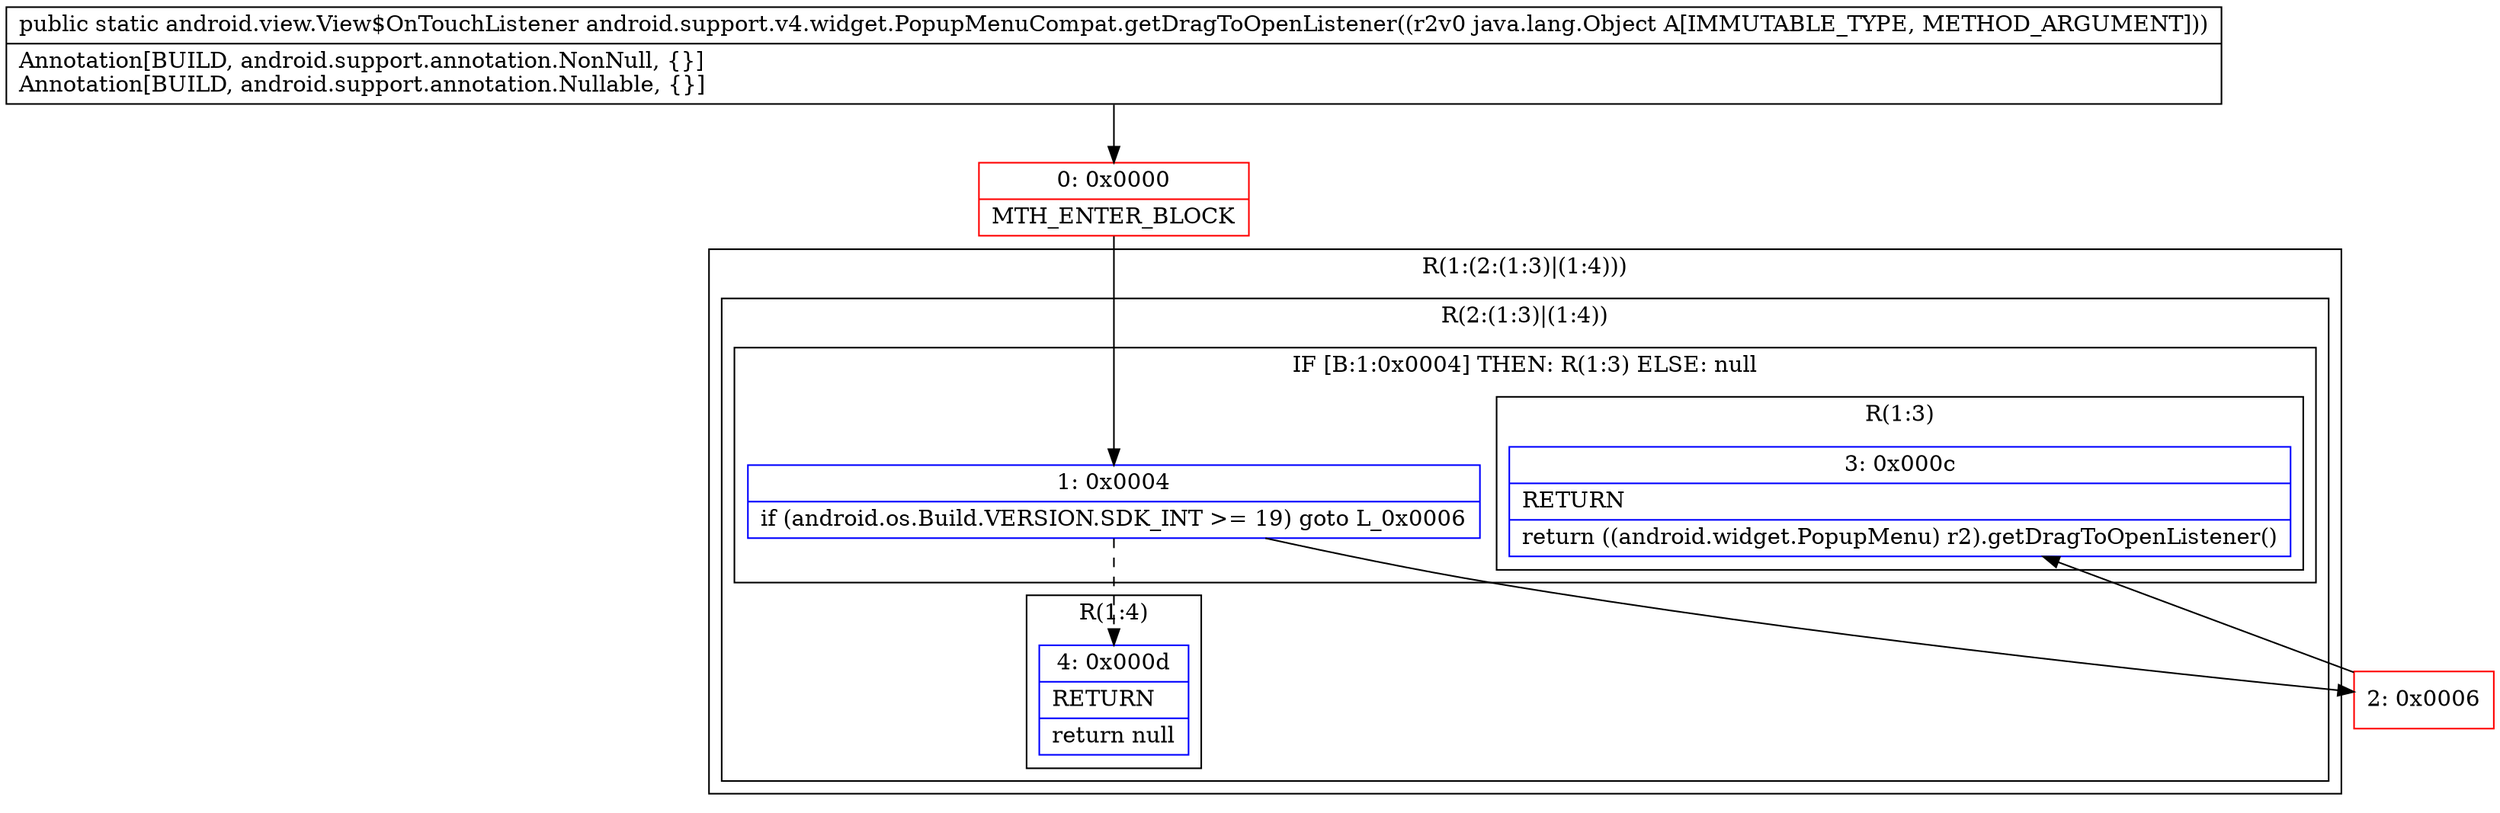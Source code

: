 digraph "CFG forandroid.support.v4.widget.PopupMenuCompat.getDragToOpenListener(Ljava\/lang\/Object;)Landroid\/view\/View$OnTouchListener;" {
subgraph cluster_Region_2035387320 {
label = "R(1:(2:(1:3)|(1:4)))";
node [shape=record,color=blue];
subgraph cluster_Region_2062758981 {
label = "R(2:(1:3)|(1:4))";
node [shape=record,color=blue];
subgraph cluster_IfRegion_892412398 {
label = "IF [B:1:0x0004] THEN: R(1:3) ELSE: null";
node [shape=record,color=blue];
Node_1 [shape=record,label="{1\:\ 0x0004|if (android.os.Build.VERSION.SDK_INT \>= 19) goto L_0x0006\l}"];
subgraph cluster_Region_1357339714 {
label = "R(1:3)";
node [shape=record,color=blue];
Node_3 [shape=record,label="{3\:\ 0x000c|RETURN\l|return ((android.widget.PopupMenu) r2).getDragToOpenListener()\l}"];
}
}
subgraph cluster_Region_622727597 {
label = "R(1:4)";
node [shape=record,color=blue];
Node_4 [shape=record,label="{4\:\ 0x000d|RETURN\l|return null\l}"];
}
}
}
Node_0 [shape=record,color=red,label="{0\:\ 0x0000|MTH_ENTER_BLOCK\l}"];
Node_2 [shape=record,color=red,label="{2\:\ 0x0006}"];
MethodNode[shape=record,label="{public static android.view.View$OnTouchListener android.support.v4.widget.PopupMenuCompat.getDragToOpenListener((r2v0 java.lang.Object A[IMMUTABLE_TYPE, METHOD_ARGUMENT]))  | Annotation[BUILD, android.support.annotation.NonNull, \{\}]\lAnnotation[BUILD, android.support.annotation.Nullable, \{\}]\l}"];
MethodNode -> Node_0;
Node_1 -> Node_2;
Node_1 -> Node_4[style=dashed];
Node_0 -> Node_1;
Node_2 -> Node_3;
}

